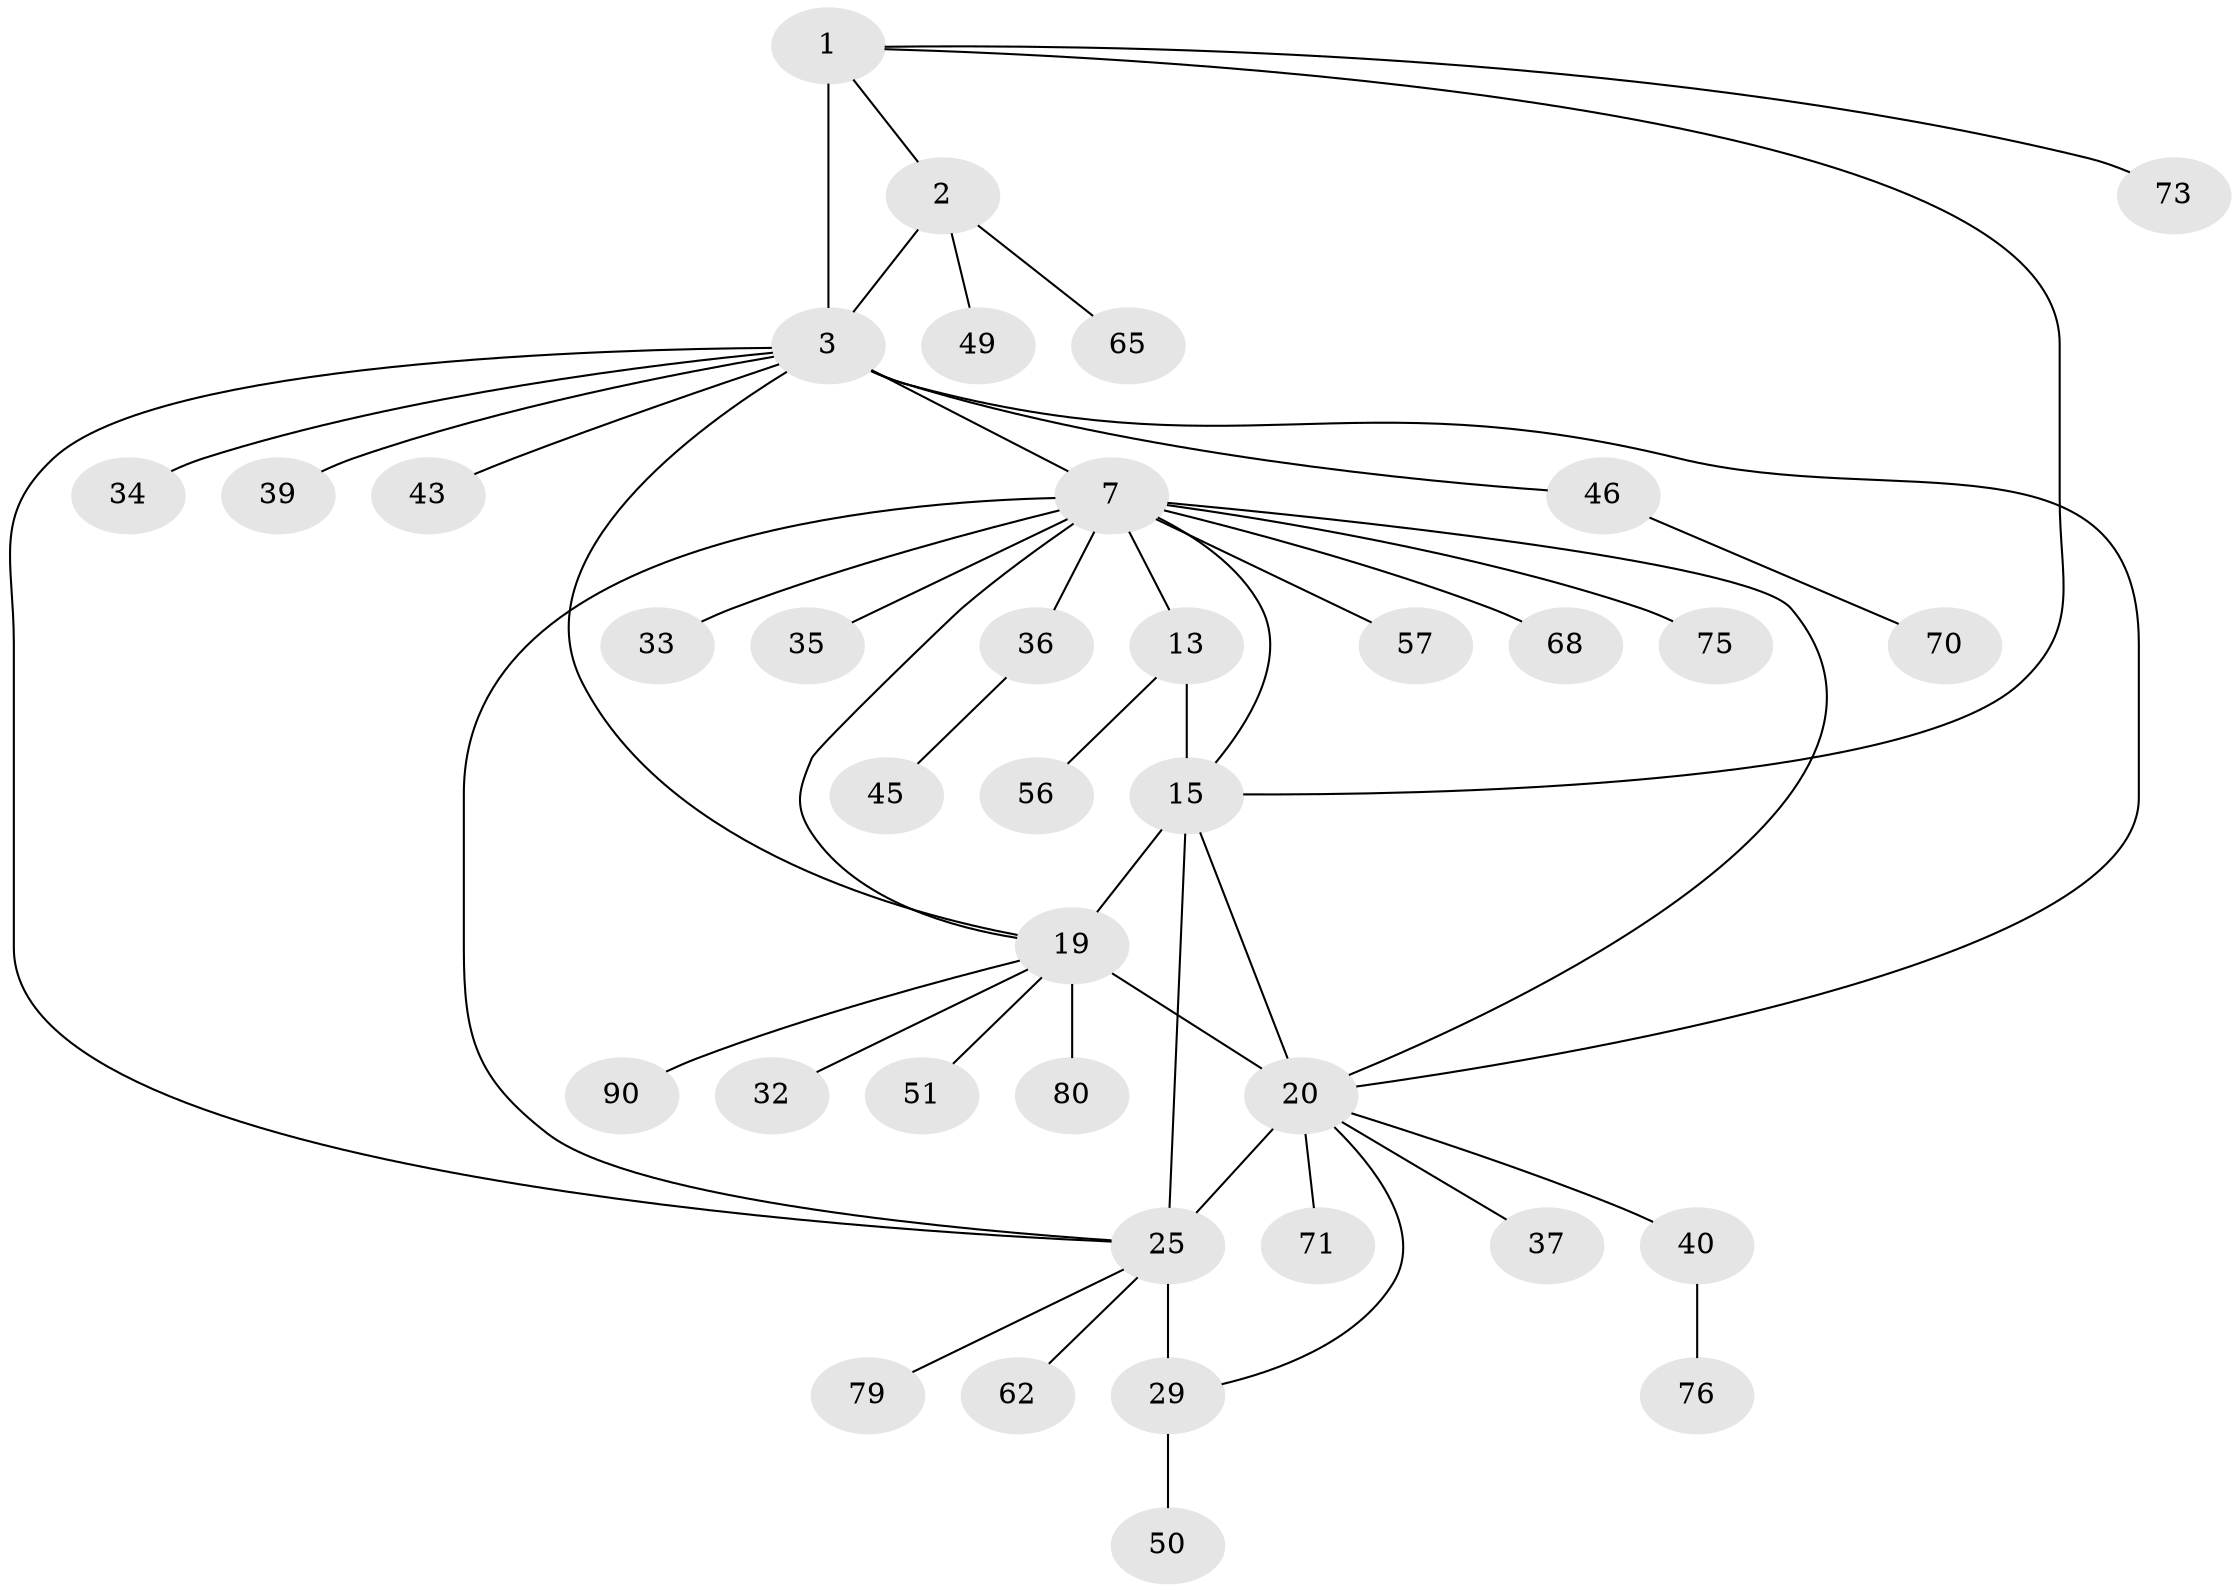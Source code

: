 // original degree distribution, {7: 0.04, 9: 0.032, 10: 0.032, 5: 0.032, 12: 0.032, 11: 0.024, 6: 0.04, 8: 0.024, 1: 0.552, 2: 0.16, 3: 0.024, 4: 0.008}
// Generated by graph-tools (version 1.1) at 2025/19/03/04/25 18:19:45]
// undirected, 37 vertices, 48 edges
graph export_dot {
graph [start="1"]
  node [color=gray90,style=filled];
  1 [super="+4"];
  2 [super="+109+114"];
  3 [super="+124+5+69+58"];
  7 [super="+112+47+60+9+8"];
  13 [super="+14+38+17"];
  15 [super="+66+74+16+52"];
  19 [super="+22+92"];
  20 [super="+82+103+122+125+30+21"];
  25 [super="+61+55+116+26+28"];
  29;
  32 [super="+117"];
  33;
  34;
  35 [super="+77"];
  36 [super="+53"];
  37;
  39;
  40 [super="+113+107"];
  43;
  45;
  46;
  49;
  50;
  51;
  56;
  57;
  62 [super="+84"];
  65;
  68 [super="+72"];
  70 [super="+104"];
  71;
  73;
  75;
  76;
  79;
  80;
  90;
  1 -- 2 [weight=2];
  1 -- 3 [weight=6];
  1 -- 73;
  1 -- 15;
  2 -- 3 [weight=3];
  2 -- 49;
  2 -- 65;
  3 -- 19 [weight=3];
  3 -- 34;
  3 -- 39;
  3 -- 43;
  3 -- 46;
  3 -- 20;
  3 -- 25;
  3 -- 7 [weight=3];
  7 -- 19;
  7 -- 20 [weight=2];
  7 -- 35;
  7 -- 75;
  7 -- 13;
  7 -- 33;
  7 -- 36;
  7 -- 68;
  7 -- 15 [weight=2];
  7 -- 57;
  7 -- 25;
  13 -- 15 [weight=8];
  13 -- 56;
  15 -- 25 [weight=2];
  15 -- 19 [weight=4];
  15 -- 20;
  19 -- 20 [weight=8];
  19 -- 51;
  19 -- 90;
  19 -- 32;
  19 -- 80;
  20 -- 40;
  20 -- 71;
  20 -- 25 [weight=4];
  20 -- 29;
  20 -- 37;
  25 -- 29 [weight=4];
  25 -- 79;
  25 -- 62;
  29 -- 50;
  36 -- 45;
  40 -- 76;
  46 -- 70;
}
